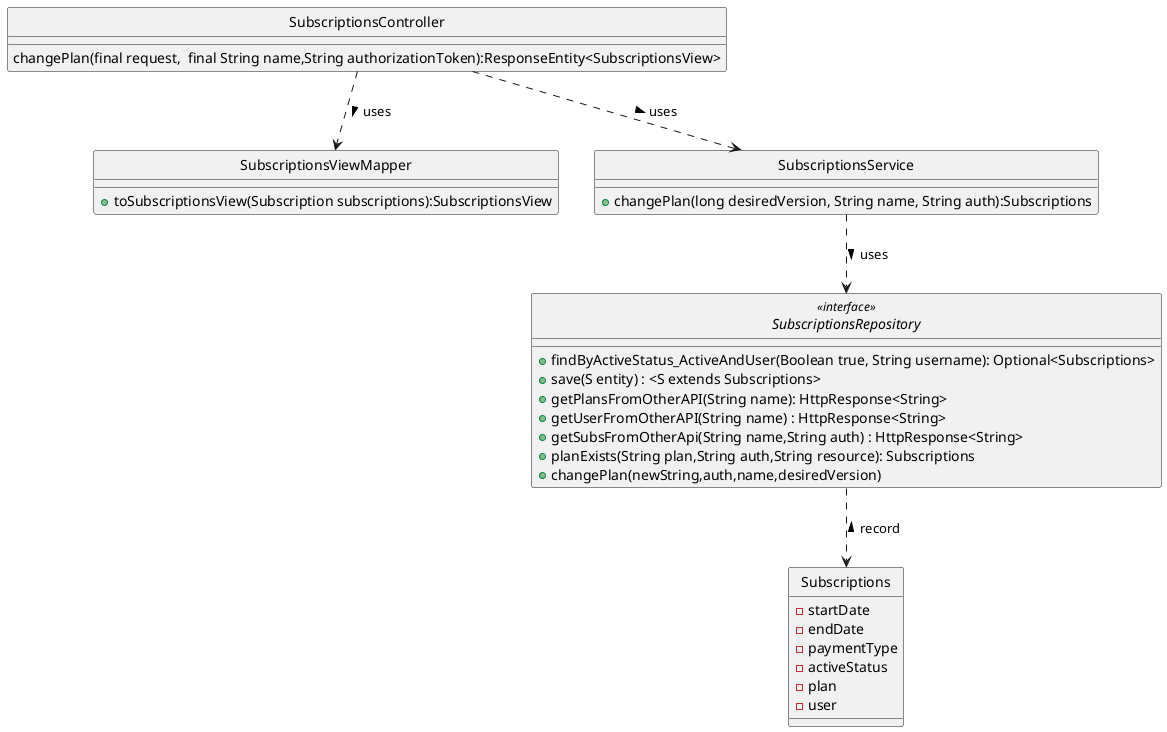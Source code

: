 @startuml
'https://plantuml.com/class-diagram
hide circle
class SubscriptionsRepository <<interface>>

class Subscriptions {
    -startDate
    -endDate
    -paymentType
    -activeStatus
    -plan
    -user
}

class SubscriptionsController{
    changePlan(final request,  final String name,String authorizationToken):ResponseEntity<SubscriptionsView>
 }

class SubscriptionsViewMapper{
    +toSubscriptionsView(Subscription subscriptions):SubscriptionsView
}
interface SubscriptionsRepository
{
+findByActiveStatus_ActiveAndUser(Boolean true, String username): Optional<Subscriptions>
+save(S entity) : <S extends Subscriptions>
+getPlansFromOtherAPI(String name): HttpResponse<String>
+getUserFromOtherAPI(String name) : HttpResponse<String>
+getSubsFromOtherApi(String name,String auth) : HttpResponse<String>
+planExists(String plan,String auth,String resource): Subscriptions
+changePlan(newString,auth,name,desiredVersion)
}

class SubscriptionsService{
 +changePlan(long desiredVersion, String name, String auth):Subscriptions

}




SubscriptionsController ..> SubscriptionsService: uses >
SubscriptionsService ..> SubscriptionsRepository: uses >
SubscriptionsRepository ..> Subscriptions: < record
SubscriptionsController ..>SubscriptionsViewMapper: uses >
@enduml


